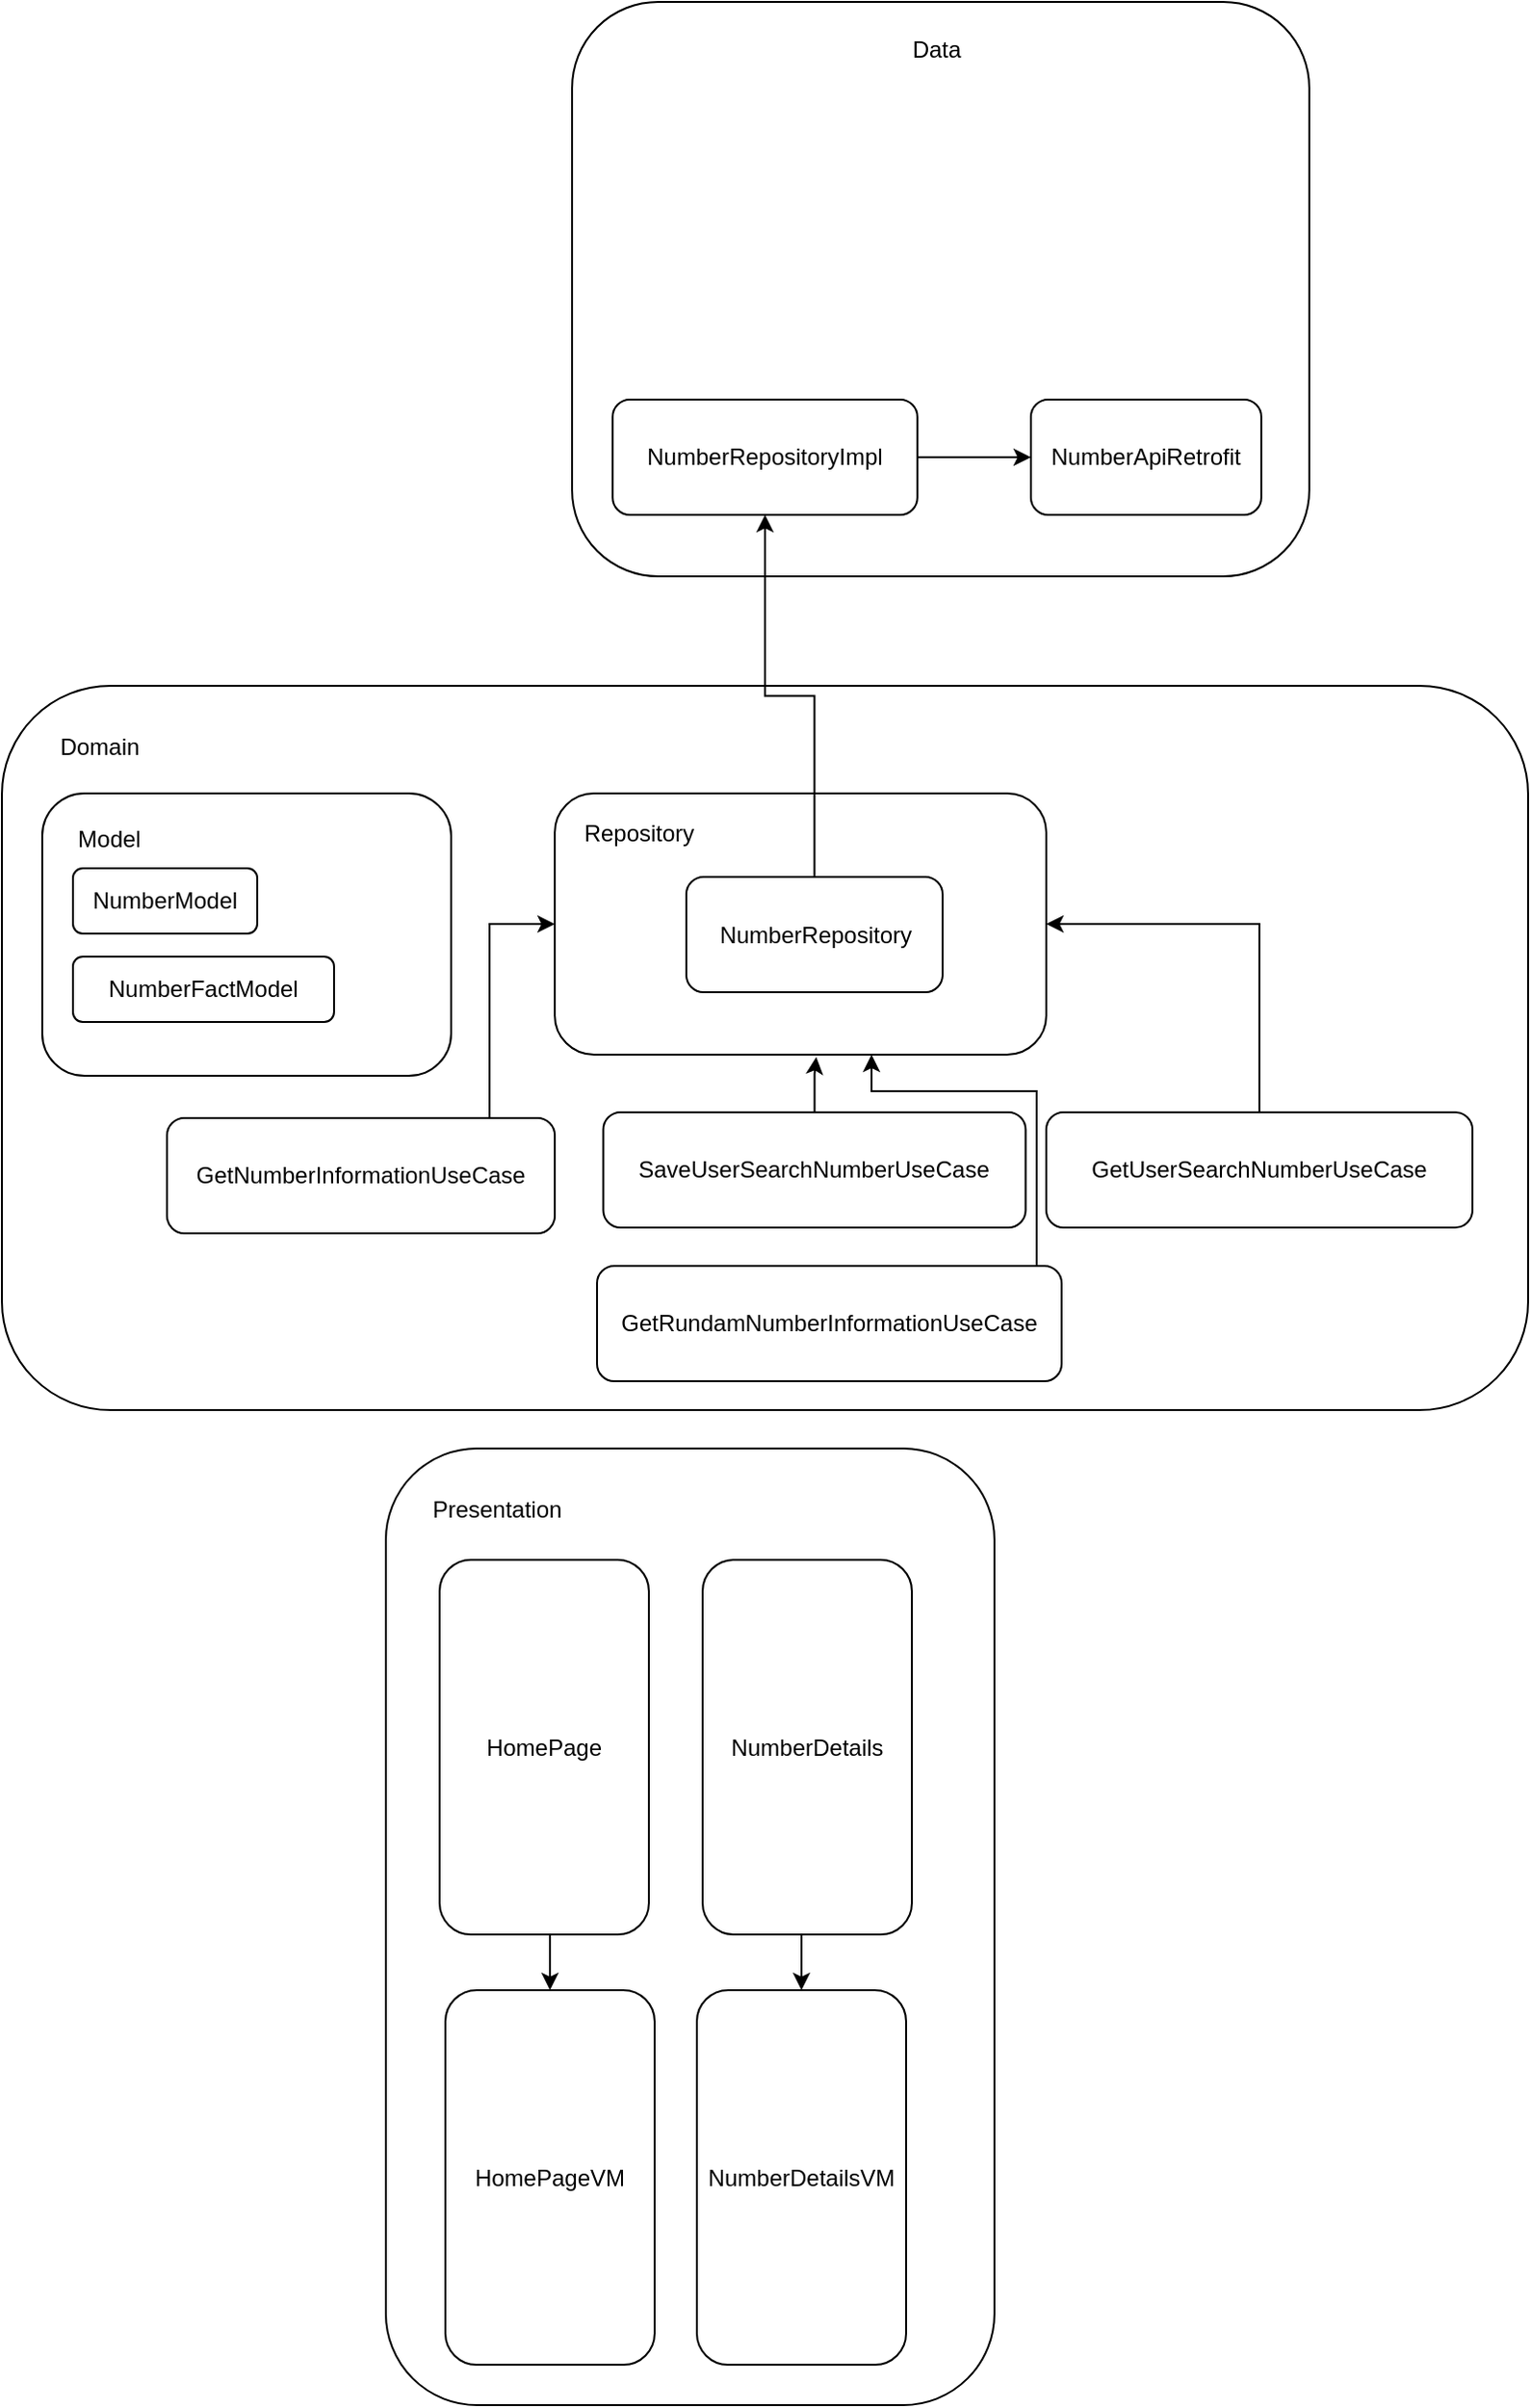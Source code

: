 <mxfile version="21.3.7" type="device">
  <diagram name="Страница 1" id="rKRutEzbssfM5s9uYywh">
    <mxGraphModel dx="1904" dy="1463" grid="0" gridSize="10" guides="1" tooltips="1" connect="1" arrows="1" fold="1" page="0" pageScale="1" pageWidth="827" pageHeight="1169" math="0" shadow="0">
      <root>
        <mxCell id="0" />
        <mxCell id="1" parent="0" />
        <mxCell id="x_J3dZtN8wR6A18b4gdg-2" value="" style="rounded=1;whiteSpace=wrap;html=1;" vertex="1" parent="1">
          <mxGeometry x="-239" y="212" width="317" height="498" as="geometry" />
        </mxCell>
        <mxCell id="x_J3dZtN8wR6A18b4gdg-3" value="Presentation" style="text;html=1;strokeColor=none;fillColor=none;align=center;verticalAlign=middle;whiteSpace=wrap;rounded=0;" vertex="1" parent="1">
          <mxGeometry x="-211" y="229" width="60" height="30" as="geometry" />
        </mxCell>
        <mxCell id="x_J3dZtN8wR6A18b4gdg-8" style="edgeStyle=orthogonalEdgeStyle;rounded=0;orthogonalLoop=1;jettySize=auto;html=1;exitX=0.5;exitY=1;exitDx=0;exitDy=0;entryX=0.5;entryY=0;entryDx=0;entryDy=0;" edge="1" parent="1" source="x_J3dZtN8wR6A18b4gdg-4" target="x_J3dZtN8wR6A18b4gdg-6">
          <mxGeometry relative="1" as="geometry" />
        </mxCell>
        <mxCell id="x_J3dZtN8wR6A18b4gdg-4" value="HomePage" style="rounded=1;whiteSpace=wrap;html=1;" vertex="1" parent="1">
          <mxGeometry x="-211" y="270" width="109" height="195" as="geometry" />
        </mxCell>
        <mxCell id="x_J3dZtN8wR6A18b4gdg-9" style="edgeStyle=orthogonalEdgeStyle;rounded=0;orthogonalLoop=1;jettySize=auto;html=1;exitX=0.5;exitY=1;exitDx=0;exitDy=0;entryX=0.5;entryY=0;entryDx=0;entryDy=0;" edge="1" parent="1" source="x_J3dZtN8wR6A18b4gdg-5" target="x_J3dZtN8wR6A18b4gdg-7">
          <mxGeometry relative="1" as="geometry" />
        </mxCell>
        <mxCell id="x_J3dZtN8wR6A18b4gdg-5" value="NumberDetails&lt;br&gt;" style="rounded=1;whiteSpace=wrap;html=1;" vertex="1" parent="1">
          <mxGeometry x="-74" y="270" width="109" height="195" as="geometry" />
        </mxCell>
        <mxCell id="x_J3dZtN8wR6A18b4gdg-6" value="HomePageVM&lt;br&gt;" style="rounded=1;whiteSpace=wrap;html=1;" vertex="1" parent="1">
          <mxGeometry x="-208" y="494" width="109" height="195" as="geometry" />
        </mxCell>
        <mxCell id="x_J3dZtN8wR6A18b4gdg-7" value="NumberDetailsVM&lt;br&gt;" style="rounded=1;whiteSpace=wrap;html=1;" vertex="1" parent="1">
          <mxGeometry x="-77" y="494" width="109" height="195" as="geometry" />
        </mxCell>
        <mxCell id="x_J3dZtN8wR6A18b4gdg-10" value="" style="rounded=1;whiteSpace=wrap;html=1;" vertex="1" parent="1">
          <mxGeometry x="-439" y="-185" width="795" height="377" as="geometry" />
        </mxCell>
        <mxCell id="x_J3dZtN8wR6A18b4gdg-11" value="Domain&lt;br&gt;" style="text;html=1;strokeColor=none;fillColor=none;align=center;verticalAlign=middle;whiteSpace=wrap;rounded=0;" vertex="1" parent="1">
          <mxGeometry x="-418" y="-168" width="60" height="30" as="geometry" />
        </mxCell>
        <mxCell id="x_J3dZtN8wR6A18b4gdg-26" style="edgeStyle=orthogonalEdgeStyle;rounded=0;orthogonalLoop=1;jettySize=auto;html=1;entryX=0;entryY=0.5;entryDx=0;entryDy=0;" edge="1" parent="1" source="x_J3dZtN8wR6A18b4gdg-12" target="x_J3dZtN8wR6A18b4gdg-22">
          <mxGeometry relative="1" as="geometry">
            <Array as="points">
              <mxPoint x="-185" y="-61" />
            </Array>
          </mxGeometry>
        </mxCell>
        <mxCell id="x_J3dZtN8wR6A18b4gdg-12" value="GetNumberInformationUseCase" style="rounded=1;whiteSpace=wrap;html=1;" vertex="1" parent="1">
          <mxGeometry x="-353" y="40" width="202" height="60" as="geometry" />
        </mxCell>
        <mxCell id="x_J3dZtN8wR6A18b4gdg-27" style="edgeStyle=orthogonalEdgeStyle;rounded=0;orthogonalLoop=1;jettySize=auto;html=1;entryX=0.532;entryY=1.009;entryDx=0;entryDy=0;entryPerimeter=0;" edge="1" parent="1" source="x_J3dZtN8wR6A18b4gdg-13" target="x_J3dZtN8wR6A18b4gdg-22">
          <mxGeometry relative="1" as="geometry" />
        </mxCell>
        <mxCell id="x_J3dZtN8wR6A18b4gdg-13" value="SaveUserSearchNumberUseCase" style="rounded=1;whiteSpace=wrap;html=1;" vertex="1" parent="1">
          <mxGeometry x="-125.75" y="37" width="220" height="60" as="geometry" />
        </mxCell>
        <mxCell id="x_J3dZtN8wR6A18b4gdg-28" style="edgeStyle=orthogonalEdgeStyle;rounded=0;orthogonalLoop=1;jettySize=auto;html=1;entryX=1;entryY=0.5;entryDx=0;entryDy=0;" edge="1" parent="1" source="x_J3dZtN8wR6A18b4gdg-14" target="x_J3dZtN8wR6A18b4gdg-22">
          <mxGeometry relative="1" as="geometry" />
        </mxCell>
        <mxCell id="x_J3dZtN8wR6A18b4gdg-14" value="GetUserSearchNumberUseCase" style="rounded=1;whiteSpace=wrap;html=1;" vertex="1" parent="1">
          <mxGeometry x="105" y="37" width="222" height="60" as="geometry" />
        </mxCell>
        <mxCell id="x_J3dZtN8wR6A18b4gdg-15" value="" style="rounded=1;whiteSpace=wrap;html=1;" vertex="1" parent="1">
          <mxGeometry x="-418" y="-129" width="213" height="147" as="geometry" />
        </mxCell>
        <mxCell id="x_J3dZtN8wR6A18b4gdg-16" value="Model&lt;br&gt;" style="text;html=1;strokeColor=none;fillColor=none;align=center;verticalAlign=middle;whiteSpace=wrap;rounded=0;" vertex="1" parent="1">
          <mxGeometry x="-413" y="-120" width="60" height="30" as="geometry" />
        </mxCell>
        <mxCell id="x_J3dZtN8wR6A18b4gdg-17" value="NumberModel&lt;br&gt;" style="rounded=1;whiteSpace=wrap;html=1;" vertex="1" parent="1">
          <mxGeometry x="-402" y="-90" width="96" height="34" as="geometry" />
        </mxCell>
        <mxCell id="x_J3dZtN8wR6A18b4gdg-18" value="NumberFactModel" style="rounded=1;whiteSpace=wrap;html=1;" vertex="1" parent="1">
          <mxGeometry x="-402" y="-44" width="136" height="34" as="geometry" />
        </mxCell>
        <mxCell id="x_J3dZtN8wR6A18b4gdg-22" value="" style="rounded=1;whiteSpace=wrap;html=1;" vertex="1" parent="1">
          <mxGeometry x="-151" y="-129" width="256" height="136" as="geometry" />
        </mxCell>
        <mxCell id="x_J3dZtN8wR6A18b4gdg-23" value="Repository" style="text;html=1;strokeColor=none;fillColor=none;align=center;verticalAlign=middle;whiteSpace=wrap;rounded=0;" vertex="1" parent="1">
          <mxGeometry x="-137" y="-123" width="60" height="30" as="geometry" />
        </mxCell>
        <mxCell id="x_J3dZtN8wR6A18b4gdg-24" value="NumberRepository" style="rounded=1;whiteSpace=wrap;html=1;" vertex="1" parent="1">
          <mxGeometry x="-82.5" y="-85.5" width="133.5" height="60" as="geometry" />
        </mxCell>
        <mxCell id="x_J3dZtN8wR6A18b4gdg-29" style="edgeStyle=orthogonalEdgeStyle;rounded=0;orthogonalLoop=1;jettySize=auto;html=1;" edge="1" parent="1" source="x_J3dZtN8wR6A18b4gdg-25" target="x_J3dZtN8wR6A18b4gdg-22">
          <mxGeometry relative="1" as="geometry">
            <Array as="points">
              <mxPoint x="100" y="26" />
              <mxPoint x="14" y="26" />
            </Array>
          </mxGeometry>
        </mxCell>
        <mxCell id="x_J3dZtN8wR6A18b4gdg-25" value="GetRundamNumberInformationUseCase" style="rounded=1;whiteSpace=wrap;html=1;" vertex="1" parent="1">
          <mxGeometry x="-129" y="117" width="242" height="60" as="geometry" />
        </mxCell>
        <mxCell id="x_J3dZtN8wR6A18b4gdg-30" value="" style="rounded=1;whiteSpace=wrap;html=1;" vertex="1" parent="1">
          <mxGeometry x="-142" y="-541" width="384" height="299" as="geometry" />
        </mxCell>
        <mxCell id="x_J3dZtN8wR6A18b4gdg-31" value="Data" style="text;html=1;strokeColor=none;fillColor=none;align=center;verticalAlign=middle;whiteSpace=wrap;rounded=0;" vertex="1" parent="1">
          <mxGeometry x="18" y="-531" width="60" height="30" as="geometry" />
        </mxCell>
        <mxCell id="x_J3dZtN8wR6A18b4gdg-37" style="edgeStyle=orthogonalEdgeStyle;rounded=0;orthogonalLoop=1;jettySize=auto;html=1;entryX=0;entryY=0.5;entryDx=0;entryDy=0;" edge="1" parent="1" source="x_J3dZtN8wR6A18b4gdg-32" target="x_J3dZtN8wR6A18b4gdg-35">
          <mxGeometry relative="1" as="geometry" />
        </mxCell>
        <mxCell id="x_J3dZtN8wR6A18b4gdg-32" value="NumberRepositoryImpl" style="rounded=1;whiteSpace=wrap;html=1;" vertex="1" parent="1">
          <mxGeometry x="-120.88" y="-334" width="158.75" height="60" as="geometry" />
        </mxCell>
        <mxCell id="x_J3dZtN8wR6A18b4gdg-34" style="edgeStyle=orthogonalEdgeStyle;rounded=0;orthogonalLoop=1;jettySize=auto;html=1;" edge="1" parent="1" source="x_J3dZtN8wR6A18b4gdg-24" target="x_J3dZtN8wR6A18b4gdg-32">
          <mxGeometry relative="1" as="geometry" />
        </mxCell>
        <mxCell id="x_J3dZtN8wR6A18b4gdg-35" value="NumberApiRetrofit" style="rounded=1;whiteSpace=wrap;html=1;" vertex="1" parent="1">
          <mxGeometry x="97" y="-334" width="120" height="60" as="geometry" />
        </mxCell>
      </root>
    </mxGraphModel>
  </diagram>
</mxfile>
